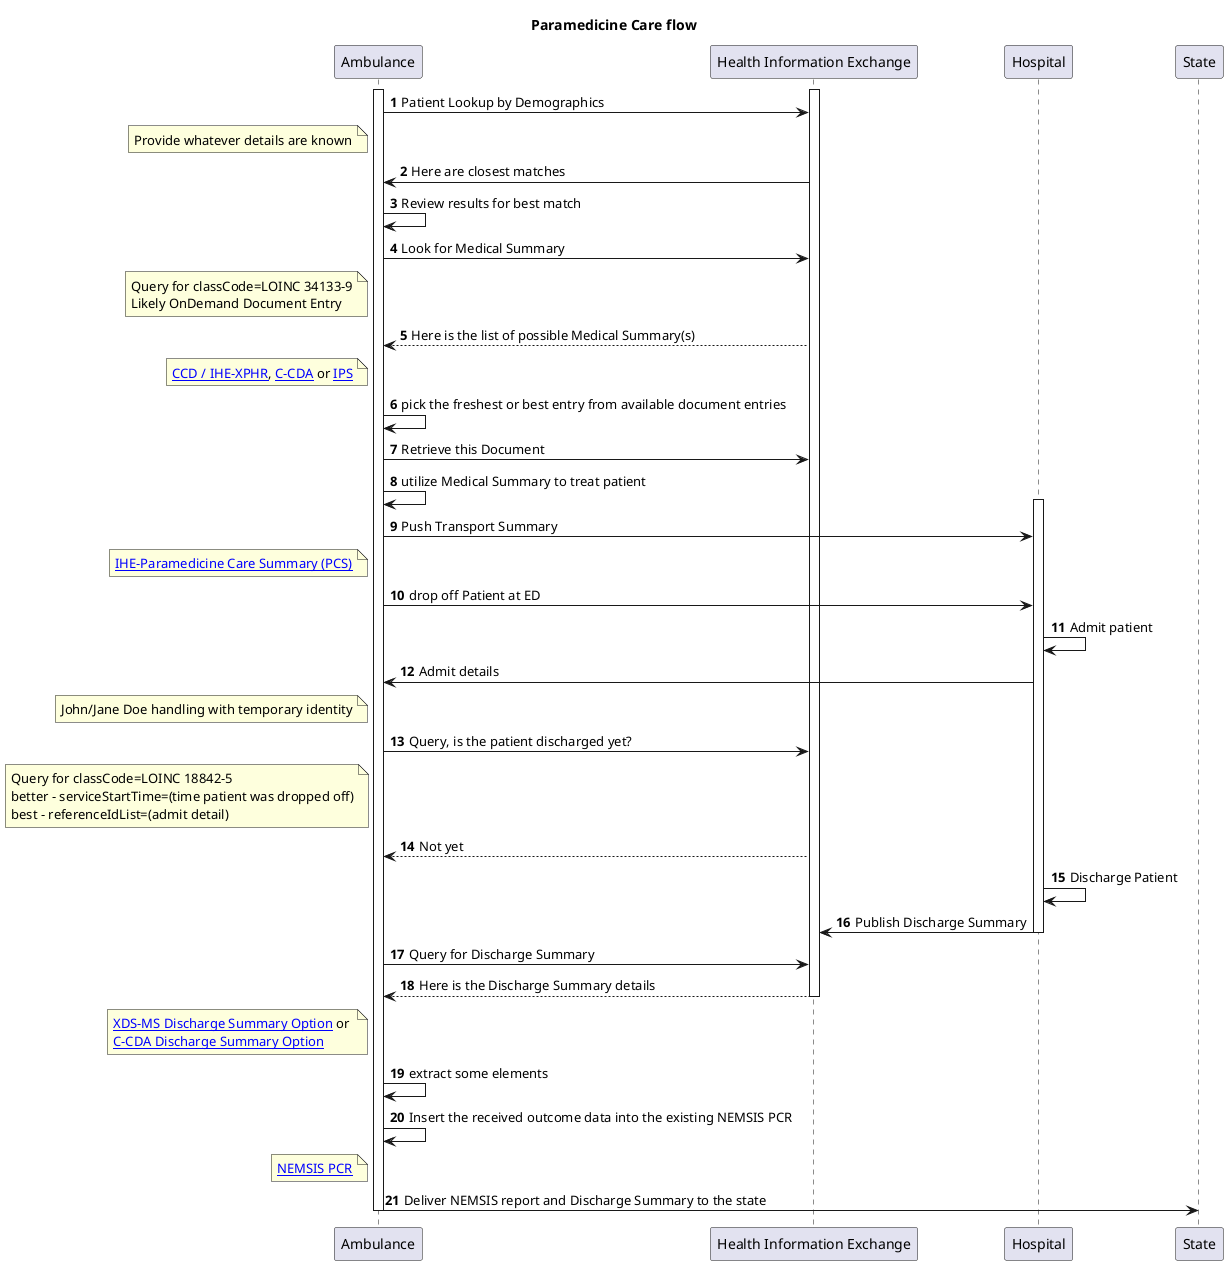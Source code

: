 @startuml
skinparam svgDimensionStyle false
title Paramedicine Care flow
participant "Ambulance" as Ambulance
participant "Health Information Exchange" as HIE [[https://profiles.ihe.net/ITI/HIE-Whitepaper/index.html HIE-Whitepaper]]
autonumber
activate Ambulance
activate HIE
Ambulance -> HIE: Patient Lookup by Demographics
Note left of Ambulance: Provide whatever details are known
Ambulance <- HIE: Here are closest matches
Ambulance -> Ambulance: Review results for best match

Ambulance -> HIE: Look for Medical Summary
Note left of Ambulance: Query for classCode=LOINC 34133-9\nLikely OnDemand Document Entry
Ambulance <-- HIE: Here is the list of possible Medical Summary(s)
Note left of Ambulance: [[https://www.ihe.net/uploadedFiles/Documents/PCC/IHE_PCC_TF_Vol1.pdf#nameddest=4_Exchange_of_Personal_Health_R CCD / IHE-XPHR]], [[https://www.hl7.org/ccdasearch/ C-CDA]] or [[https://hl7.org/fhir/uv/ips/ IPS]]
Ambulance -> Ambulance: pick the freshest or best entry from available document entries

Ambulance -> HIE: Retrieve this Document
Ambulance -> Ambulance: utilize Medical Summary to treat patient

activate Hospital
Ambulance -> Hospital: Push Transport Summary 
Note left of Ambulance: [[https://www.ihe.net//uploadedFiles/Documents/PCC/IHE_PCC_Suppl_PCS.pdf IHE-Paramedicine Care Summary (PCS)]]

Ambulance -> Hospital: drop off Patient at ED

Hospital-> Hospital: Admit patient

Hospital -> Ambulance: Admit details
Note left of Ambulance: John/Jane Doe handling with temporary identity

Ambulance -> HIE: Query, is the patient discharged yet? 
Note left of Ambulance: Query for classCode=LOINC 18842-5\nbetter - serviceStartTime=(time patient was dropped off)\nbest - referenceIdList=(admit detail)
Ambulance <-- HIE: Not yet

Hospital -> Hospital: Discharge Patient
Hospital -> HIE: Publish Discharge Summary
deactivate Hospital

Ambulance -> HIE: Query for Discharge Summary
Ambulance <-- HIE: Here is the Discharge Summary details
Note left of Ambulance: [[https://www.ihe.net/uploadedFiles/Documents/PCC/IHE_PCC_TF_Vol1.pdf#nameddest=3_4_2_2_Discharge_Summary_Optio XDS-MS Discharge Summary Option]] or \n[[https://www.hl7.org/ccdasearch/templates/2.16.840.1.113883.10.20.22.1.8.html C-CDA Discharge Summary Option]]
deactivate HIE

Ambulance -> Ambulance: extract some elements
Ambulance -> Ambulance: Insert the received outcome data into the existing NEMSIS PCR
Note left of Ambulance: [[https://nemsis.org/technical-resources NEMSIS PCR]]
Ambulance -> State: Deliver NEMSIS report and Discharge Summary to the state

deactivate Ambulance

@enduml
